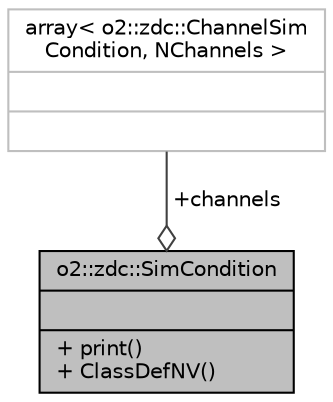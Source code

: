digraph "o2::zdc::SimCondition"
{
 // INTERACTIVE_SVG=YES
  bgcolor="transparent";
  edge [fontname="Helvetica",fontsize="10",labelfontname="Helvetica",labelfontsize="10"];
  node [fontname="Helvetica",fontsize="10",shape=record];
  Node1 [label="{o2::zdc::SimCondition\n||+ print()\l+ ClassDefNV()\l}",height=0.2,width=0.4,color="black", fillcolor="grey75", style="filled", fontcolor="black"];
  Node2 -> Node1 [color="grey25",fontsize="10",style="solid",label=" +channels" ,arrowhead="odiamond",fontname="Helvetica"];
  Node2 [label="{array\< o2::zdc::ChannelSim\lCondition, NChannels \>\n||}",height=0.2,width=0.4,color="grey75"];
}
